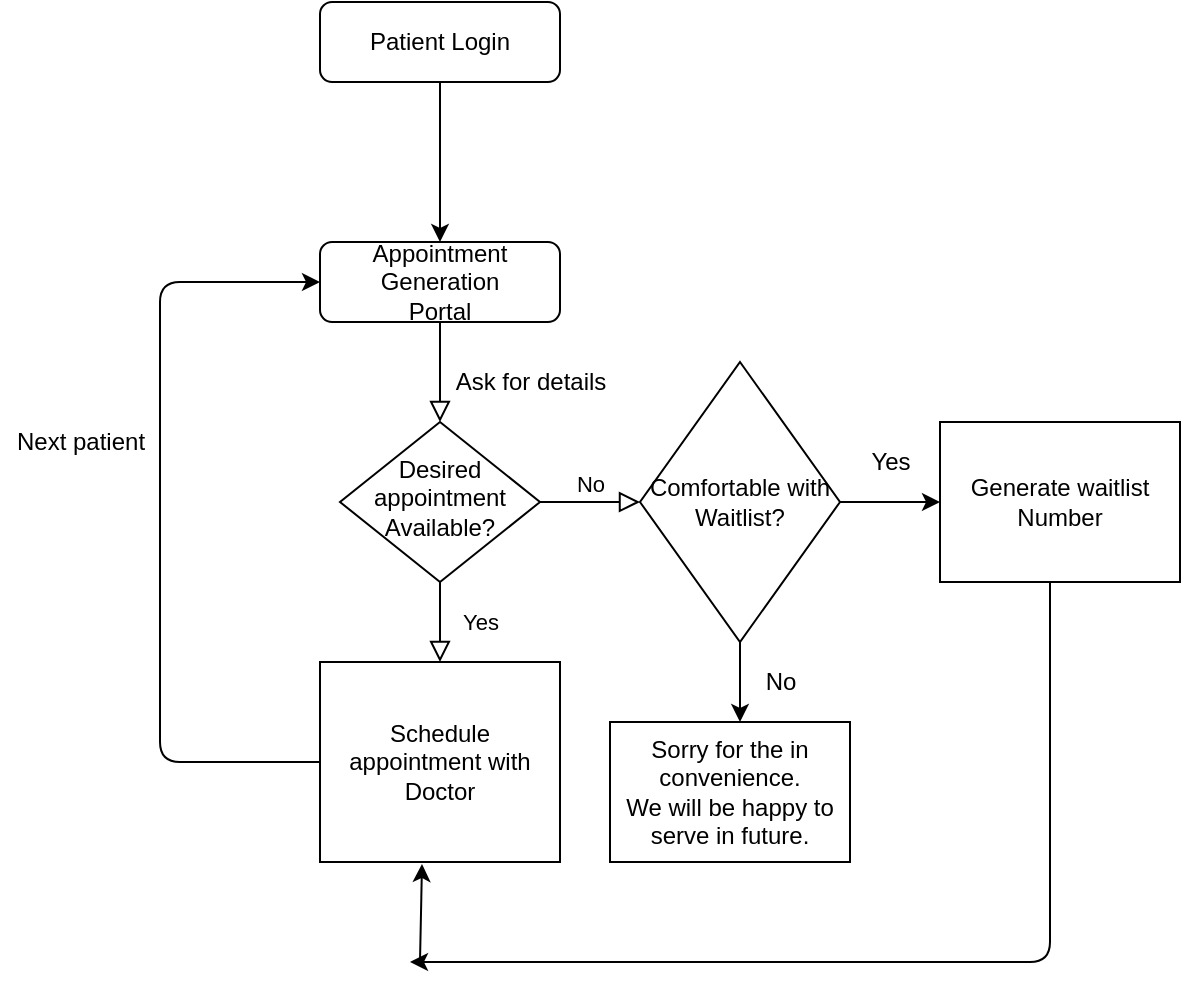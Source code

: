 <mxfile version="12.6.1" type="github"><diagram id="C5RBs43oDa-KdzZeNtuy" name="Page-1"><mxGraphModel dx="1102" dy="1783" grid="1" gridSize="10" guides="1" tooltips="1" connect="1" arrows="1" fold="1" page="1" pageScale="1" pageWidth="827" pageHeight="1169" math="0" shadow="0"><root><mxCell id="WIyWlLk6GJQsqaUBKTNV-0"/><mxCell id="WIyWlLk6GJQsqaUBKTNV-1" parent="WIyWlLk6GJQsqaUBKTNV-0"/><mxCell id="WIyWlLk6GJQsqaUBKTNV-2" value="" style="rounded=0;html=1;jettySize=auto;orthogonalLoop=1;fontSize=11;endArrow=block;endFill=0;endSize=8;strokeWidth=1;shadow=0;labelBackgroundColor=none;edgeStyle=orthogonalEdgeStyle;" parent="WIyWlLk6GJQsqaUBKTNV-1" source="WIyWlLk6GJQsqaUBKTNV-3" target="WIyWlLk6GJQsqaUBKTNV-6" edge="1"><mxGeometry relative="1" as="geometry"/></mxCell><mxCell id="WIyWlLk6GJQsqaUBKTNV-3" value="Appointment Generation&lt;br&gt;Portal" style="rounded=1;whiteSpace=wrap;html=1;fontSize=12;glass=0;strokeWidth=1;shadow=0;" parent="WIyWlLk6GJQsqaUBKTNV-1" vertex="1"><mxGeometry x="160" y="80" width="120" height="40" as="geometry"/></mxCell><mxCell id="S2igN6YJIwJ3zhDsKIQr-0" value="Patient Login" style="rounded=1;whiteSpace=wrap;html=1;fontSize=12;glass=0;strokeWidth=1;shadow=0;" vertex="1" parent="WIyWlLk6GJQsqaUBKTNV-1"><mxGeometry x="160" y="-40" width="120" height="40" as="geometry"/></mxCell><mxCell id="WIyWlLk6GJQsqaUBKTNV-4" value="Yes" style="rounded=0;html=1;jettySize=auto;orthogonalLoop=1;fontSize=11;endArrow=block;endFill=0;endSize=8;strokeWidth=1;shadow=0;labelBackgroundColor=none;edgeStyle=orthogonalEdgeStyle;" parent="WIyWlLk6GJQsqaUBKTNV-1" source="WIyWlLk6GJQsqaUBKTNV-6" edge="1"><mxGeometry y="20" relative="1" as="geometry"><mxPoint as="offset"/><mxPoint x="220" y="290" as="targetPoint"/></mxGeometry></mxCell><mxCell id="WIyWlLk6GJQsqaUBKTNV-5" value="No" style="edgeStyle=orthogonalEdgeStyle;rounded=0;html=1;jettySize=auto;orthogonalLoop=1;fontSize=11;endArrow=block;endFill=0;endSize=8;strokeWidth=1;shadow=0;labelBackgroundColor=none;" parent="WIyWlLk6GJQsqaUBKTNV-1" source="WIyWlLk6GJQsqaUBKTNV-6" edge="1"><mxGeometry y="10" relative="1" as="geometry"><mxPoint as="offset"/><mxPoint x="320" y="210" as="targetPoint"/></mxGeometry></mxCell><mxCell id="WIyWlLk6GJQsqaUBKTNV-6" value="Desired appointment Available?" style="rhombus;whiteSpace=wrap;html=1;shadow=0;fontFamily=Helvetica;fontSize=12;align=center;strokeWidth=1;spacing=6;spacingTop=-4;" parent="WIyWlLk6GJQsqaUBKTNV-1" vertex="1"><mxGeometry x="170" y="170" width="100" height="80" as="geometry"/></mxCell><mxCell id="S2igN6YJIwJ3zhDsKIQr-2" value="" style="endArrow=classic;html=1;exitX=0.5;exitY=1;exitDx=0;exitDy=0;entryX=0.5;entryY=0;entryDx=0;entryDy=0;" edge="1" parent="WIyWlLk6GJQsqaUBKTNV-1" source="S2igN6YJIwJ3zhDsKIQr-0" target="WIyWlLk6GJQsqaUBKTNV-3"><mxGeometry width="50" height="50" relative="1" as="geometry"><mxPoint x="60" y="420" as="sourcePoint"/><mxPoint x="150" y="70" as="targetPoint"/><Array as="points"/></mxGeometry></mxCell><mxCell id="S2igN6YJIwJ3zhDsKIQr-3" value="Comfortable with Waitlist?&lt;br&gt;" style="rhombus;whiteSpace=wrap;html=1;" vertex="1" parent="WIyWlLk6GJQsqaUBKTNV-1"><mxGeometry x="320" y="140" width="100" height="140" as="geometry"/></mxCell><mxCell id="S2igN6YJIwJ3zhDsKIQr-4" value="" style="endArrow=classic;html=1;" edge="1" parent="WIyWlLk6GJQsqaUBKTNV-1"><mxGeometry width="50" height="50" relative="1" as="geometry"><mxPoint x="420" y="210" as="sourcePoint"/><mxPoint x="470" y="210" as="targetPoint"/></mxGeometry></mxCell><mxCell id="S2igN6YJIwJ3zhDsKIQr-5" value="Yes" style="text;html=1;align=center;verticalAlign=middle;resizable=0;points=[];autosize=1;" vertex="1" parent="WIyWlLk6GJQsqaUBKTNV-1"><mxGeometry x="425" y="180" width="40" height="20" as="geometry"/></mxCell><mxCell id="S2igN6YJIwJ3zhDsKIQr-6" value="" style="endArrow=classic;html=1;" edge="1" parent="WIyWlLk6GJQsqaUBKTNV-1"><mxGeometry width="50" height="50" relative="1" as="geometry"><mxPoint x="370" y="280" as="sourcePoint"/><mxPoint x="370" y="320" as="targetPoint"/><Array as="points"><mxPoint x="370" y="320"/></Array></mxGeometry></mxCell><mxCell id="S2igN6YJIwJ3zhDsKIQr-7" value="No" style="text;html=1;align=center;verticalAlign=middle;resizable=0;points=[];autosize=1;" vertex="1" parent="WIyWlLk6GJQsqaUBKTNV-1"><mxGeometry x="375" y="290" width="30" height="20" as="geometry"/></mxCell><mxCell id="S2igN6YJIwJ3zhDsKIQr-8" value="Sorry for the in convenience.&lt;br&gt;We will be happy to serve in future." style="rounded=0;whiteSpace=wrap;html=1;" vertex="1" parent="WIyWlLk6GJQsqaUBKTNV-1"><mxGeometry x="305" y="320" width="120" height="70" as="geometry"/></mxCell><mxCell id="S2igN6YJIwJ3zhDsKIQr-9" value="Generate waitlist Number" style="rounded=0;whiteSpace=wrap;html=1;" vertex="1" parent="WIyWlLk6GJQsqaUBKTNV-1"><mxGeometry x="470" y="170" width="120" height="80" as="geometry"/></mxCell><mxCell id="S2igN6YJIwJ3zhDsKIQr-12" value="Schedule appointment with Doctor" style="rounded=0;whiteSpace=wrap;html=1;" vertex="1" parent="WIyWlLk6GJQsqaUBKTNV-1"><mxGeometry x="160" y="290" width="120" height="100" as="geometry"/></mxCell><mxCell id="S2igN6YJIwJ3zhDsKIQr-14" value="" style="endArrow=classic;html=1;" edge="1" parent="WIyWlLk6GJQsqaUBKTNV-1"><mxGeometry width="50" height="50" relative="1" as="geometry"><mxPoint x="525" y="250" as="sourcePoint"/><mxPoint x="205" y="440" as="targetPoint"/><Array as="points"><mxPoint x="525" y="440"/></Array></mxGeometry></mxCell><mxCell id="S2igN6YJIwJ3zhDsKIQr-20" value="" style="endArrow=classic;html=1;entryX=0.425;entryY=1.01;entryDx=0;entryDy=0;entryPerimeter=0;" edge="1" parent="WIyWlLk6GJQsqaUBKTNV-1" target="S2igN6YJIwJ3zhDsKIQr-12"><mxGeometry width="50" height="50" relative="1" as="geometry"><mxPoint x="210" y="440" as="sourcePoint"/><mxPoint x="200" y="400" as="targetPoint"/></mxGeometry></mxCell><mxCell id="S2igN6YJIwJ3zhDsKIQr-22" value="" style="endArrow=classic;html=1;exitX=0;exitY=0.5;exitDx=0;exitDy=0;entryX=0;entryY=0.5;entryDx=0;entryDy=0;" edge="1" parent="WIyWlLk6GJQsqaUBKTNV-1" source="S2igN6YJIwJ3zhDsKIQr-12" target="WIyWlLk6GJQsqaUBKTNV-3"><mxGeometry width="50" height="50" relative="1" as="geometry"><mxPoint x="110" y="350" as="sourcePoint"/><mxPoint x="70" y="340" as="targetPoint"/><Array as="points"><mxPoint x="80" y="340"/><mxPoint x="80" y="100"/></Array></mxGeometry></mxCell><mxCell id="S2igN6YJIwJ3zhDsKIQr-23" value="Next patient&lt;br&gt;" style="text;html=1;align=center;verticalAlign=middle;resizable=0;points=[];autosize=1;" vertex="1" parent="WIyWlLk6GJQsqaUBKTNV-1"><mxGeometry y="170" width="80" height="20" as="geometry"/></mxCell><mxCell id="S2igN6YJIwJ3zhDsKIQr-24" value="Ask for details&lt;br&gt;" style="text;html=1;align=center;verticalAlign=middle;resizable=0;points=[];autosize=1;" vertex="1" parent="WIyWlLk6GJQsqaUBKTNV-1"><mxGeometry x="220" y="140" width="90" height="20" as="geometry"/></mxCell></root></mxGraphModel></diagram></mxfile>